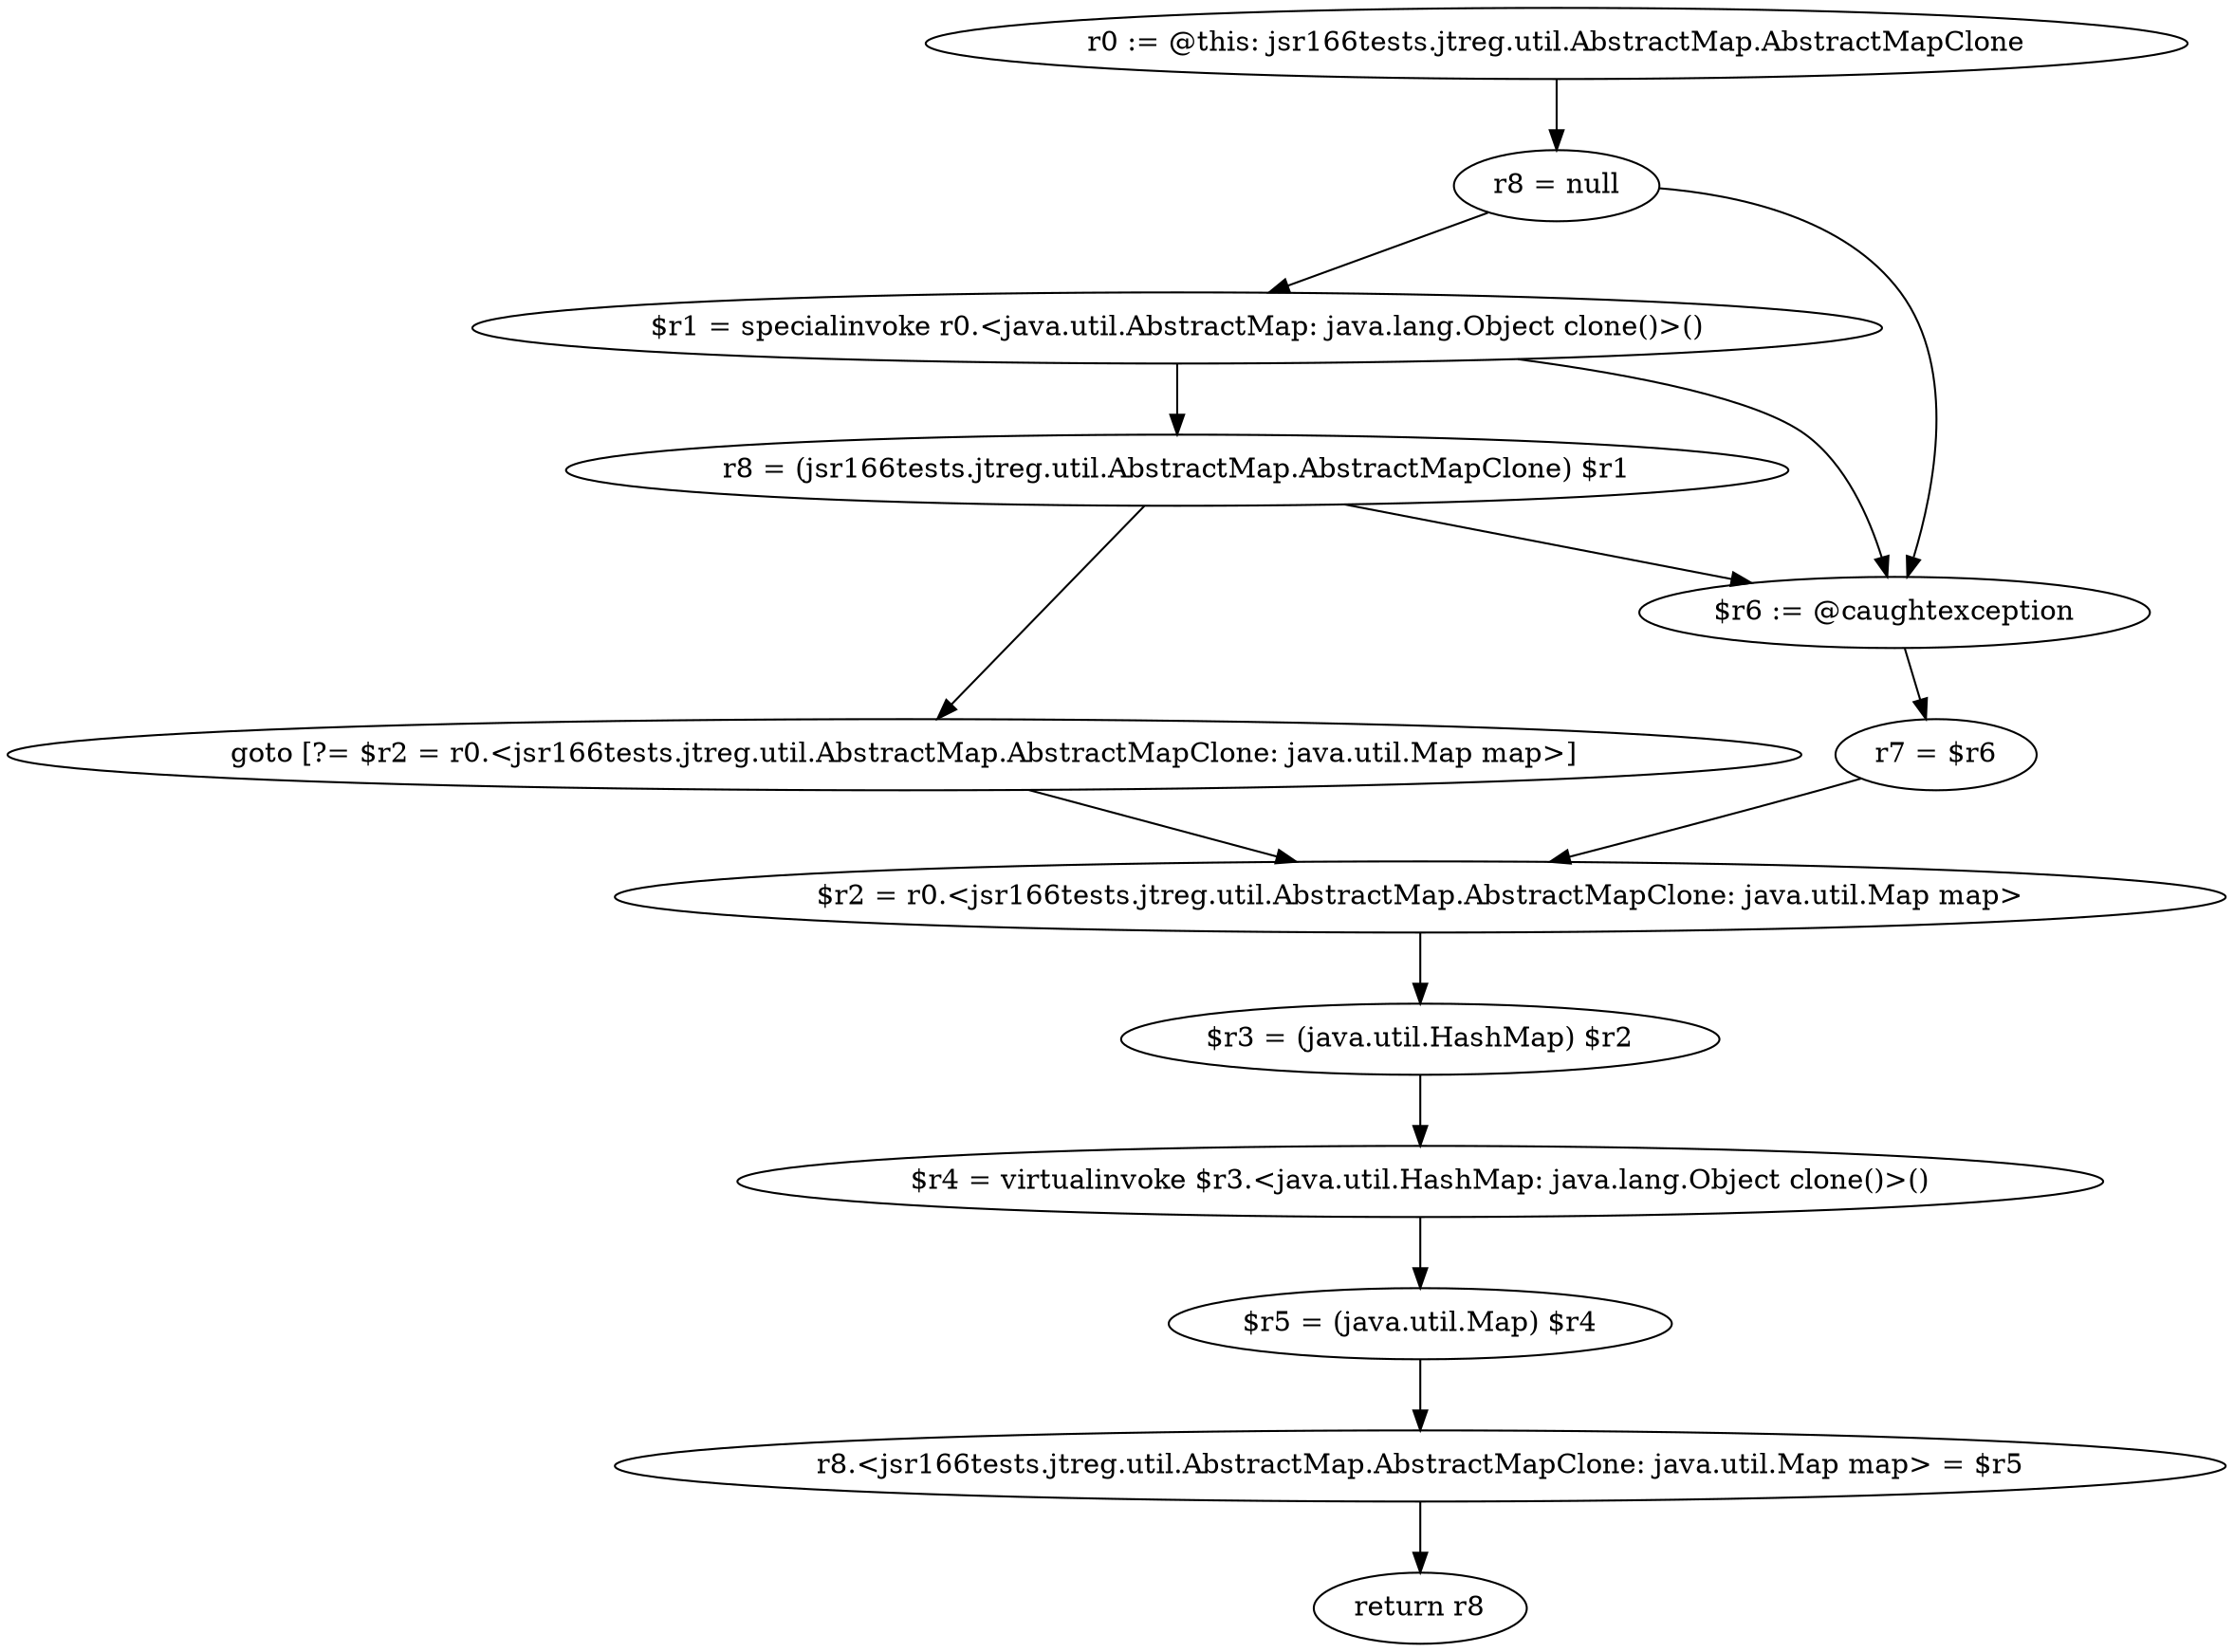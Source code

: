 digraph "unitGraph" {
    "r0 := @this: jsr166tests.jtreg.util.AbstractMap.AbstractMapClone"
    "r8 = null"
    "$r1 = specialinvoke r0.<java.util.AbstractMap: java.lang.Object clone()>()"
    "r8 = (jsr166tests.jtreg.util.AbstractMap.AbstractMapClone) $r1"
    "goto [?= $r2 = r0.<jsr166tests.jtreg.util.AbstractMap.AbstractMapClone: java.util.Map map>]"
    "$r6 := @caughtexception"
    "r7 = $r6"
    "$r2 = r0.<jsr166tests.jtreg.util.AbstractMap.AbstractMapClone: java.util.Map map>"
    "$r3 = (java.util.HashMap) $r2"
    "$r4 = virtualinvoke $r3.<java.util.HashMap: java.lang.Object clone()>()"
    "$r5 = (java.util.Map) $r4"
    "r8.<jsr166tests.jtreg.util.AbstractMap.AbstractMapClone: java.util.Map map> = $r5"
    "return r8"
    "r0 := @this: jsr166tests.jtreg.util.AbstractMap.AbstractMapClone"->"r8 = null";
    "r8 = null"->"$r1 = specialinvoke r0.<java.util.AbstractMap: java.lang.Object clone()>()";
    "r8 = null"->"$r6 := @caughtexception";
    "$r1 = specialinvoke r0.<java.util.AbstractMap: java.lang.Object clone()>()"->"r8 = (jsr166tests.jtreg.util.AbstractMap.AbstractMapClone) $r1";
    "$r1 = specialinvoke r0.<java.util.AbstractMap: java.lang.Object clone()>()"->"$r6 := @caughtexception";
    "r8 = (jsr166tests.jtreg.util.AbstractMap.AbstractMapClone) $r1"->"goto [?= $r2 = r0.<jsr166tests.jtreg.util.AbstractMap.AbstractMapClone: java.util.Map map>]";
    "r8 = (jsr166tests.jtreg.util.AbstractMap.AbstractMapClone) $r1"->"$r6 := @caughtexception";
    "goto [?= $r2 = r0.<jsr166tests.jtreg.util.AbstractMap.AbstractMapClone: java.util.Map map>]"->"$r2 = r0.<jsr166tests.jtreg.util.AbstractMap.AbstractMapClone: java.util.Map map>";
    "$r6 := @caughtexception"->"r7 = $r6";
    "r7 = $r6"->"$r2 = r0.<jsr166tests.jtreg.util.AbstractMap.AbstractMapClone: java.util.Map map>";
    "$r2 = r0.<jsr166tests.jtreg.util.AbstractMap.AbstractMapClone: java.util.Map map>"->"$r3 = (java.util.HashMap) $r2";
    "$r3 = (java.util.HashMap) $r2"->"$r4 = virtualinvoke $r3.<java.util.HashMap: java.lang.Object clone()>()";
    "$r4 = virtualinvoke $r3.<java.util.HashMap: java.lang.Object clone()>()"->"$r5 = (java.util.Map) $r4";
    "$r5 = (java.util.Map) $r4"->"r8.<jsr166tests.jtreg.util.AbstractMap.AbstractMapClone: java.util.Map map> = $r5";
    "r8.<jsr166tests.jtreg.util.AbstractMap.AbstractMapClone: java.util.Map map> = $r5"->"return r8";
}
